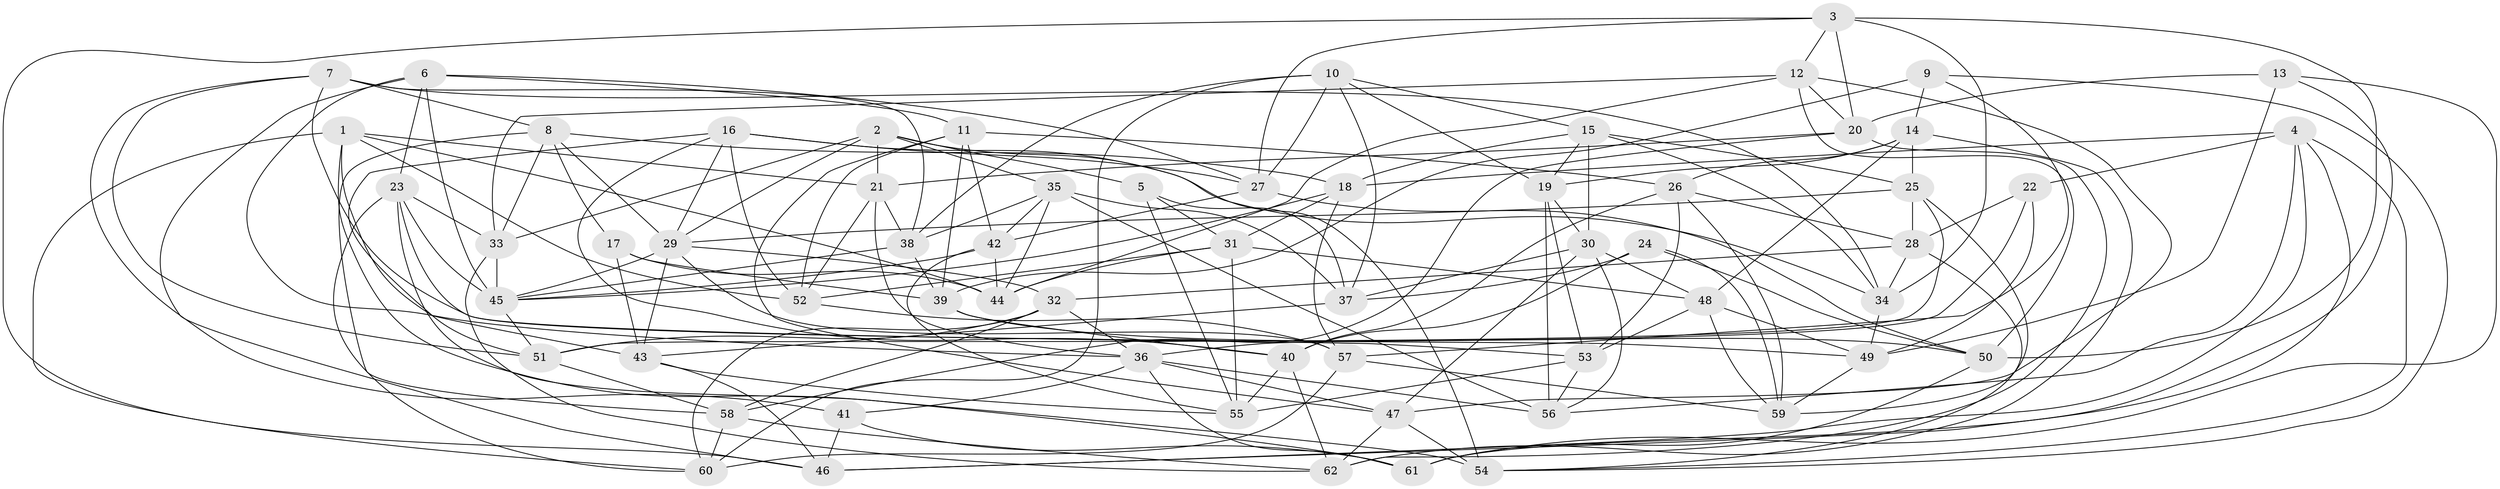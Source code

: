 // original degree distribution, {4: 1.0}
// Generated by graph-tools (version 1.1) at 2025/50/03/09/25 03:50:49]
// undirected, 62 vertices, 182 edges
graph export_dot {
graph [start="1"]
  node [color=gray90,style=filled];
  1;
  2;
  3;
  4;
  5;
  6;
  7;
  8;
  9;
  10;
  11;
  12;
  13;
  14;
  15;
  16;
  17;
  18;
  19;
  20;
  21;
  22;
  23;
  24;
  25;
  26;
  27;
  28;
  29;
  30;
  31;
  32;
  33;
  34;
  35;
  36;
  37;
  38;
  39;
  40;
  41;
  42;
  43;
  44;
  45;
  46;
  47;
  48;
  49;
  50;
  51;
  52;
  53;
  54;
  55;
  56;
  57;
  58;
  59;
  60;
  61;
  62;
  1 -- 21 [weight=1.0];
  1 -- 43 [weight=1.0];
  1 -- 44 [weight=1.0];
  1 -- 52 [weight=1.0];
  1 -- 54 [weight=1.0];
  1 -- 60 [weight=1.0];
  2 -- 5 [weight=1.0];
  2 -- 21 [weight=1.0];
  2 -- 29 [weight=1.0];
  2 -- 33 [weight=1.0];
  2 -- 35 [weight=1.0];
  2 -- 54 [weight=1.0];
  3 -- 12 [weight=1.0];
  3 -- 20 [weight=1.0];
  3 -- 27 [weight=1.0];
  3 -- 34 [weight=1.0];
  3 -- 46 [weight=1.0];
  3 -- 50 [weight=1.0];
  4 -- 18 [weight=1.0];
  4 -- 22 [weight=1.0];
  4 -- 46 [weight=1.0];
  4 -- 54 [weight=1.0];
  4 -- 56 [weight=1.0];
  4 -- 61 [weight=1.0];
  5 -- 31 [weight=1.0];
  5 -- 37 [weight=1.0];
  5 -- 55 [weight=1.0];
  6 -- 11 [weight=1.0];
  6 -- 23 [weight=1.0];
  6 -- 27 [weight=1.0];
  6 -- 36 [weight=1.0];
  6 -- 45 [weight=1.0];
  6 -- 46 [weight=1.0];
  7 -- 8 [weight=1.0];
  7 -- 34 [weight=1.0];
  7 -- 38 [weight=1.0];
  7 -- 41 [weight=1.0];
  7 -- 49 [weight=1.0];
  7 -- 51 [weight=1.0];
  8 -- 17 [weight=1.0];
  8 -- 18 [weight=1.0];
  8 -- 29 [weight=1.0];
  8 -- 33 [weight=1.0];
  8 -- 58 [weight=1.0];
  9 -- 14 [weight=1.0];
  9 -- 39 [weight=1.0];
  9 -- 54 [weight=1.0];
  9 -- 57 [weight=1.0];
  10 -- 15 [weight=1.0];
  10 -- 19 [weight=1.0];
  10 -- 27 [weight=1.0];
  10 -- 37 [weight=1.0];
  10 -- 38 [weight=1.0];
  10 -- 60 [weight=1.0];
  11 -- 26 [weight=1.0];
  11 -- 39 [weight=1.0];
  11 -- 42 [weight=1.0];
  11 -- 47 [weight=1.0];
  11 -- 52 [weight=1.0];
  12 -- 20 [weight=1.0];
  12 -- 33 [weight=1.0];
  12 -- 44 [weight=1.0];
  12 -- 47 [weight=1.0];
  12 -- 50 [weight=1.0];
  13 -- 20 [weight=1.0];
  13 -- 46 [weight=1.0];
  13 -- 49 [weight=1.0];
  13 -- 61 [weight=1.0];
  14 -- 19 [weight=1.0];
  14 -- 25 [weight=1.0];
  14 -- 26 [weight=1.0];
  14 -- 48 [weight=1.0];
  14 -- 62 [weight=1.0];
  15 -- 18 [weight=1.0];
  15 -- 19 [weight=1.0];
  15 -- 25 [weight=1.0];
  15 -- 30 [weight=1.0];
  15 -- 34 [weight=1.0];
  16 -- 27 [weight=1.0];
  16 -- 29 [weight=1.0];
  16 -- 34 [weight=1.0];
  16 -- 40 [weight=1.0];
  16 -- 51 [weight=1.0];
  16 -- 52 [weight=1.0];
  17 -- 39 [weight=1.0];
  17 -- 43 [weight=1.0];
  17 -- 44 [weight=1.0];
  18 -- 31 [weight=1.0];
  18 -- 45 [weight=1.0];
  18 -- 57 [weight=1.0];
  19 -- 30 [weight=1.0];
  19 -- 53 [weight=1.0];
  19 -- 56 [weight=1.0];
  20 -- 21 [weight=1.0];
  20 -- 58 [weight=1.0];
  20 -- 62 [weight=1.0];
  21 -- 36 [weight=1.0];
  21 -- 38 [weight=1.0];
  21 -- 52 [weight=1.0];
  22 -- 28 [weight=1.0];
  22 -- 36 [weight=1.0];
  22 -- 49 [weight=1.0];
  23 -- 33 [weight=1.0];
  23 -- 45 [weight=1.0];
  23 -- 53 [weight=1.0];
  23 -- 60 [weight=1.0];
  23 -- 61 [weight=1.0];
  24 -- 37 [weight=1.0];
  24 -- 40 [weight=1.0];
  24 -- 50 [weight=1.0];
  24 -- 59 [weight=1.0];
  25 -- 28 [weight=1.0];
  25 -- 29 [weight=1.0];
  25 -- 51 [weight=1.0];
  25 -- 59 [weight=1.0];
  26 -- 28 [weight=1.0];
  26 -- 40 [weight=1.0];
  26 -- 53 [weight=1.0];
  26 -- 59 [weight=1.0];
  27 -- 42 [weight=1.0];
  27 -- 50 [weight=1.0];
  28 -- 32 [weight=1.0];
  28 -- 34 [weight=1.0];
  28 -- 54 [weight=1.0];
  29 -- 32 [weight=1.0];
  29 -- 43 [weight=1.0];
  29 -- 45 [weight=1.0];
  29 -- 57 [weight=1.0];
  30 -- 37 [weight=1.0];
  30 -- 47 [weight=1.0];
  30 -- 48 [weight=1.0];
  30 -- 56 [weight=1.0];
  31 -- 44 [weight=1.0];
  31 -- 48 [weight=1.0];
  31 -- 52 [weight=1.0];
  31 -- 55 [weight=1.0];
  32 -- 36 [weight=1.0];
  32 -- 51 [weight=1.0];
  32 -- 58 [weight=1.0];
  32 -- 60 [weight=1.0];
  33 -- 45 [weight=1.0];
  33 -- 62 [weight=1.0];
  34 -- 49 [weight=1.0];
  35 -- 37 [weight=1.0];
  35 -- 38 [weight=1.0];
  35 -- 42 [weight=1.0];
  35 -- 44 [weight=1.0];
  35 -- 56 [weight=1.0];
  36 -- 41 [weight=1.0];
  36 -- 47 [weight=1.0];
  36 -- 56 [weight=1.0];
  36 -- 61 [weight=1.0];
  37 -- 43 [weight=1.0];
  38 -- 39 [weight=1.0];
  38 -- 45 [weight=1.0];
  39 -- 40 [weight=1.0];
  39 -- 50 [weight=1.0];
  40 -- 55 [weight=1.0];
  40 -- 62 [weight=1.0];
  41 -- 46 [weight=1.0];
  41 -- 61 [weight=1.0];
  42 -- 44 [weight=1.0];
  42 -- 45 [weight=1.0];
  42 -- 55 [weight=1.0];
  43 -- 46 [weight=1.0];
  43 -- 55 [weight=1.0];
  45 -- 51 [weight=1.0];
  47 -- 54 [weight=1.0];
  47 -- 62 [weight=1.0];
  48 -- 49 [weight=1.0];
  48 -- 53 [weight=1.0];
  48 -- 59 [weight=1.0];
  49 -- 59 [weight=1.0];
  50 -- 61 [weight=1.0];
  51 -- 58 [weight=1.0];
  52 -- 57 [weight=1.0];
  53 -- 55 [weight=1.0];
  53 -- 56 [weight=1.0];
  57 -- 59 [weight=1.0];
  57 -- 60 [weight=1.0];
  58 -- 60 [weight=1.0];
  58 -- 62 [weight=1.0];
}
